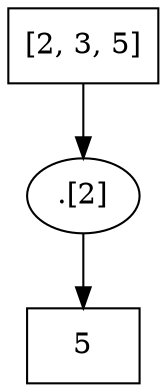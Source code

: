 digraph G {
    v1 [label = "[2, 3, 5]", shape = "rect"];
    v2 [label = "5", shape = "rect"];
    filter [label = ".[2]"];

    v1 -> filter -> v2;
}
